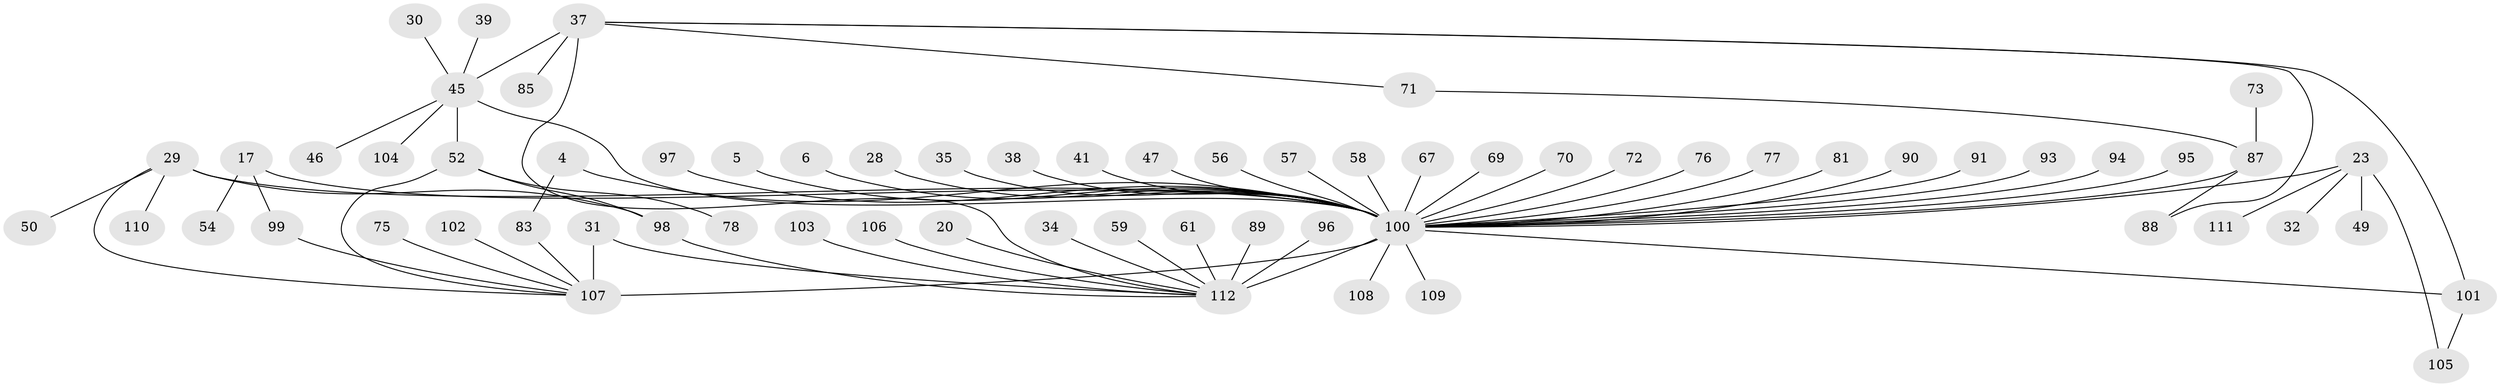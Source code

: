 // original degree distribution, {29: 0.008928571428571428, 15: 0.008928571428571428, 14: 0.008928571428571428, 4: 0.08928571428571429, 1: 0.48214285714285715, 11: 0.008928571428571428, 3: 0.15178571428571427, 2: 0.16964285714285715, 7: 0.026785714285714284, 8: 0.008928571428571428, 5: 0.017857142857142856, 9: 0.008928571428571428, 6: 0.008928571428571428}
// Generated by graph-tools (version 1.1) at 2025/51/03/04/25 21:51:10]
// undirected, 67 vertices, 78 edges
graph export_dot {
graph [start="1"]
  node [color=gray90,style=filled];
  4;
  5;
  6;
  17;
  20;
  23 [super="+12"];
  28;
  29;
  30;
  31;
  32;
  34;
  35;
  37;
  38;
  39;
  41;
  45 [super="+7"];
  46 [super="+33"];
  47;
  49;
  50;
  52 [super="+14"];
  54;
  56 [super="+44"];
  57 [super="+22"];
  58;
  59;
  61;
  67;
  69;
  70;
  71;
  72;
  73;
  75;
  76 [super="+11"];
  77 [super="+24"];
  78;
  81;
  83 [super="+80"];
  85;
  87 [super="+43+74"];
  88;
  89;
  90;
  91;
  93;
  94 [super="+42"];
  95 [super="+36"];
  96;
  97;
  98;
  99 [super="+27+60"];
  100 [super="+86+48+68+3"];
  101 [super="+82"];
  102;
  103 [super="+92"];
  104;
  105;
  106;
  107 [super="+15+65+79"];
  108;
  109;
  110;
  111;
  112 [super="+25+16+64+84+62"];
  4 -- 83;
  4 -- 100 [weight=3];
  5 -- 100;
  6 -- 100;
  17 -- 54;
  17 -- 99;
  17 -- 100 [weight=2];
  20 -- 112;
  23 -- 32;
  23 -- 49;
  23 -- 105;
  23 -- 111;
  23 -- 100 [weight=4];
  28 -- 100;
  29 -- 50;
  29 -- 98;
  29 -- 110;
  29 -- 107;
  29 -- 100 [weight=2];
  30 -- 45;
  31 -- 107;
  31 -- 112;
  34 -- 112;
  35 -- 100;
  37 -- 45 [weight=2];
  37 -- 71;
  37 -- 85;
  37 -- 88;
  37 -- 101;
  37 -- 112;
  38 -- 100;
  39 -- 45;
  41 -- 100;
  45 -- 104;
  45 -- 52 [weight=2];
  45 -- 100 [weight=4];
  45 -- 46;
  47 -- 100;
  52 -- 78;
  52 -- 98;
  52 -- 107;
  56 -- 100;
  57 -- 100;
  58 -- 100;
  59 -- 112;
  61 -- 112;
  67 -- 100;
  69 -- 100;
  70 -- 100;
  71 -- 87;
  72 -- 100;
  73 -- 87;
  75 -- 107;
  76 -- 100 [weight=2];
  77 -- 100 [weight=3];
  81 -- 100;
  83 -- 107;
  87 -- 88;
  87 -- 100 [weight=3];
  89 -- 112;
  90 -- 100;
  91 -- 100;
  93 -- 100;
  94 -- 100;
  95 -- 100;
  96 -- 112;
  97 -- 100;
  98 -- 112;
  99 -- 107;
  100 -- 109;
  100 -- 112 [weight=7];
  100 -- 101 [weight=2];
  100 -- 107 [weight=6];
  100 -- 108;
  101 -- 105;
  102 -- 107;
  103 -- 112;
  106 -- 112;
}
